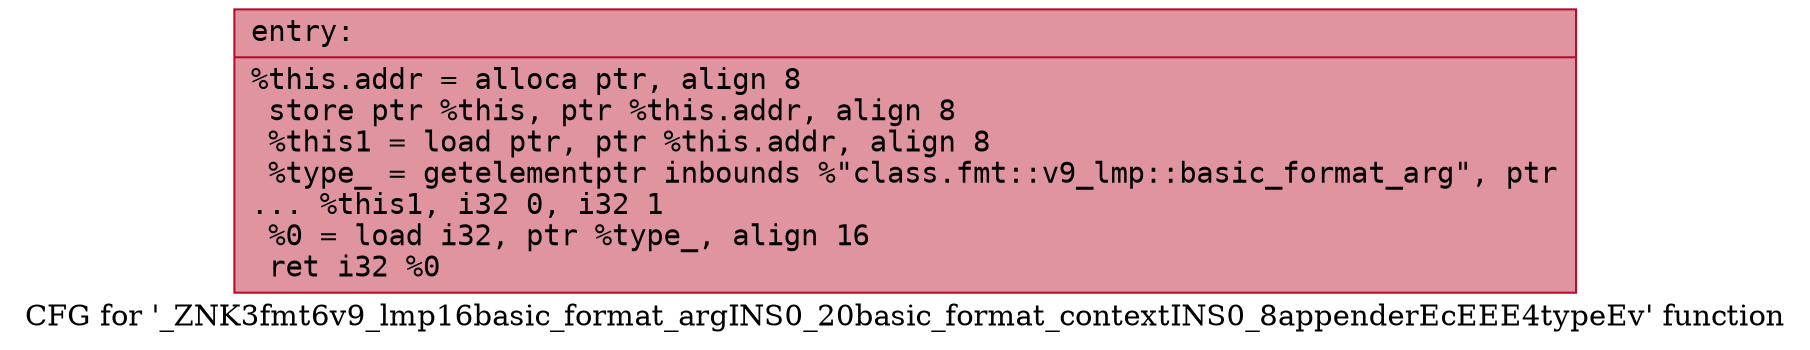 digraph "CFG for '_ZNK3fmt6v9_lmp16basic_format_argINS0_20basic_format_contextINS0_8appenderEcEEE4typeEv' function" {
	label="CFG for '_ZNK3fmt6v9_lmp16basic_format_argINS0_20basic_format_contextINS0_8appenderEcEEE4typeEv' function";

	Node0x55fec34bd6a0 [shape=record,color="#b70d28ff", style=filled, fillcolor="#b70d2870" fontname="Courier",label="{entry:\l|  %this.addr = alloca ptr, align 8\l  store ptr %this, ptr %this.addr, align 8\l  %this1 = load ptr, ptr %this.addr, align 8\l  %type_ = getelementptr inbounds %\"class.fmt::v9_lmp::basic_format_arg\", ptr\l... %this1, i32 0, i32 1\l  %0 = load i32, ptr %type_, align 16\l  ret i32 %0\l}"];
}
